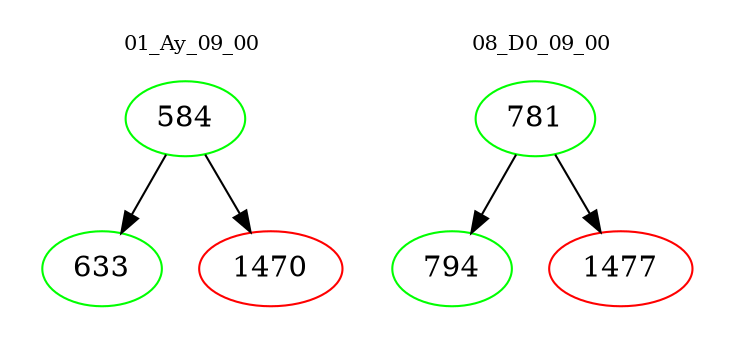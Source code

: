 digraph{
subgraph cluster_0 {
color = white
label = "01_Ay_09_00";
fontsize=10;
T0_584 [label="584", color="green"]
T0_584 -> T0_633 [color="black"]
T0_633 [label="633", color="green"]
T0_584 -> T0_1470 [color="black"]
T0_1470 [label="1470", color="red"]
}
subgraph cluster_1 {
color = white
label = "08_D0_09_00";
fontsize=10;
T1_781 [label="781", color="green"]
T1_781 -> T1_794 [color="black"]
T1_794 [label="794", color="green"]
T1_781 -> T1_1477 [color="black"]
T1_1477 [label="1477", color="red"]
}
}
